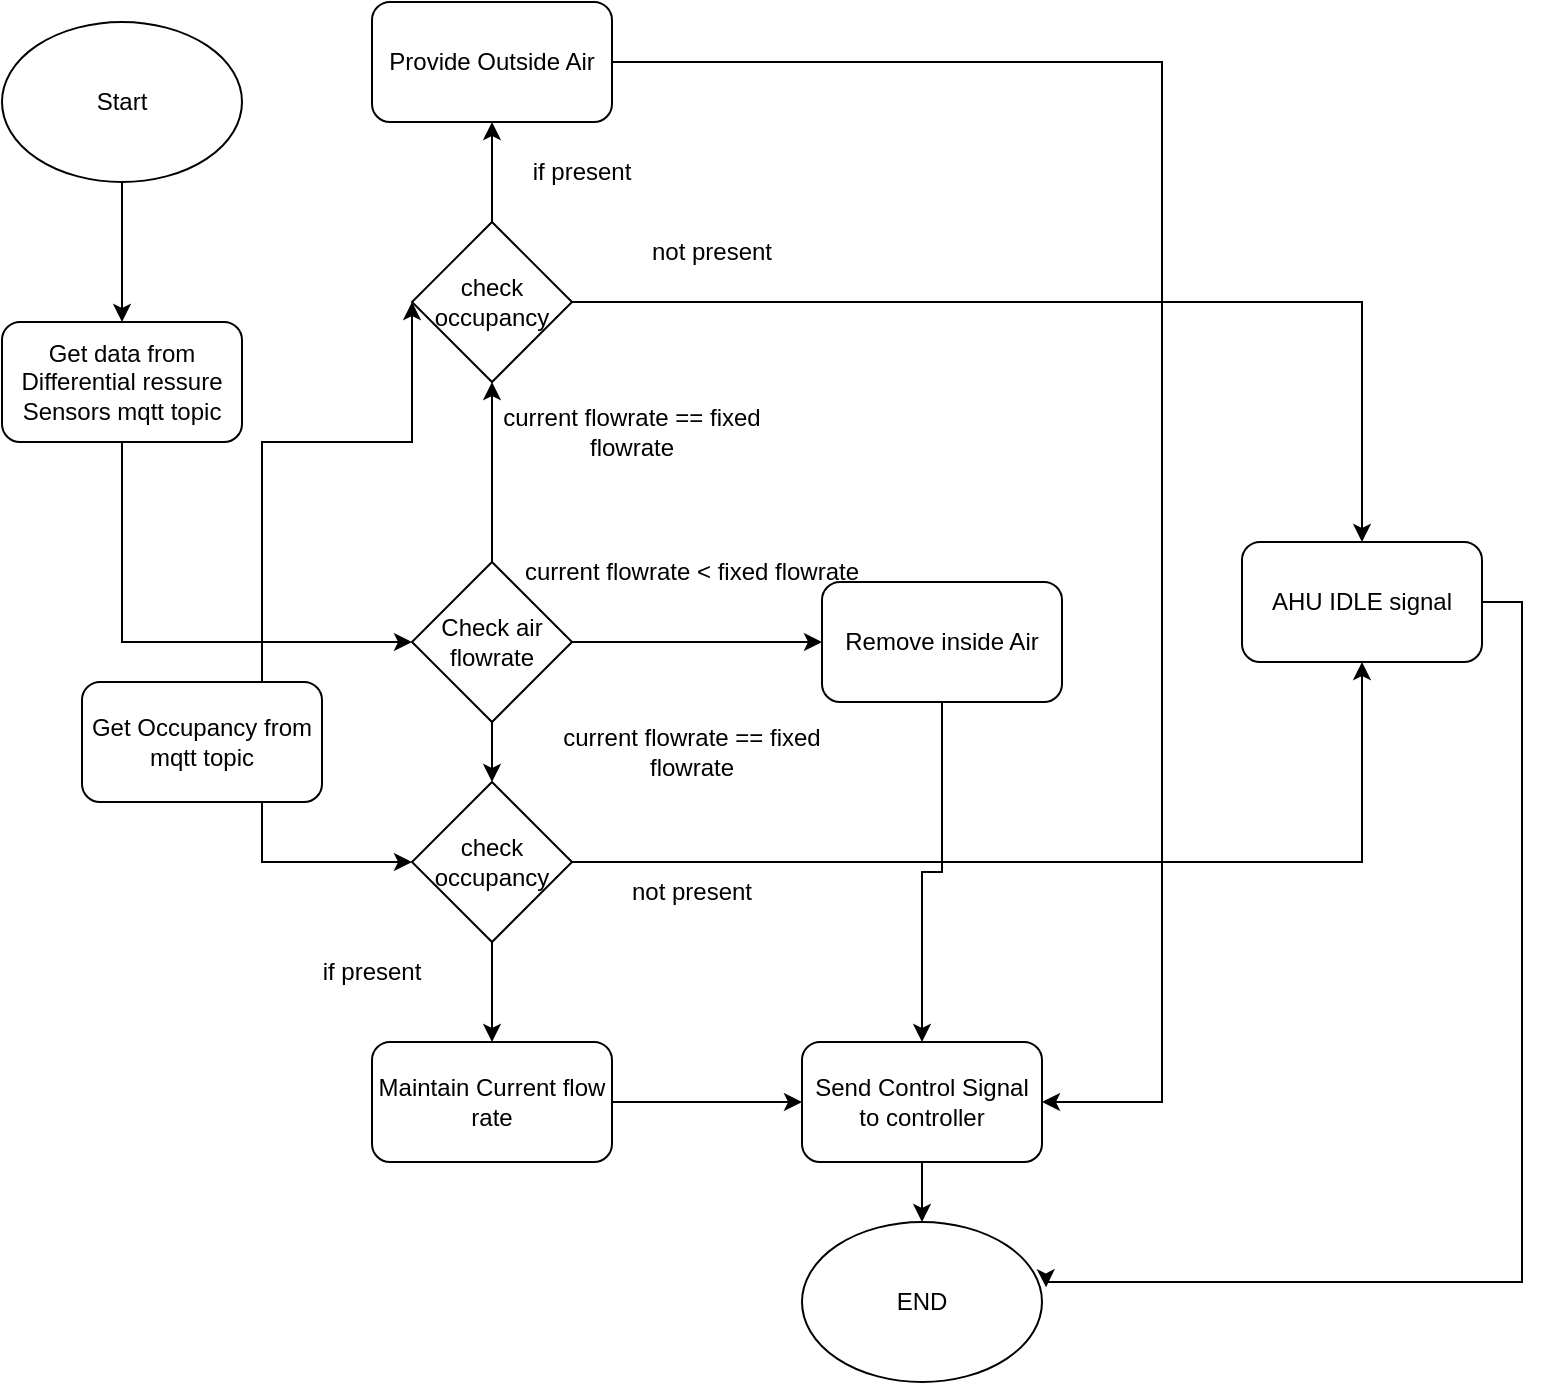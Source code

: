 <mxfile version="20.3.7" type="device"><diagram id="4MPNKWE5kYRkL3y8sSO3" name="Page-1"><mxGraphModel dx="1182" dy="1229" grid="1" gridSize="10" guides="1" tooltips="1" connect="1" arrows="1" fold="1" page="1" pageScale="1" pageWidth="850" pageHeight="1100" math="0" shadow="0"><root><mxCell id="0"/><mxCell id="1" parent="0"/><mxCell id="cqaESys7dk0MoDfA92ZS-3" style="edgeStyle=orthogonalEdgeStyle;rounded=0;orthogonalLoop=1;jettySize=auto;html=1;exitX=0.5;exitY=1;exitDx=0;exitDy=0;" edge="1" parent="1" source="cqaESys7dk0MoDfA92ZS-1" target="cqaESys7dk0MoDfA92ZS-2"><mxGeometry relative="1" as="geometry"/></mxCell><mxCell id="cqaESys7dk0MoDfA92ZS-1" value="Start" style="ellipse;whiteSpace=wrap;html=1;" vertex="1" parent="1"><mxGeometry x="60" y="130" width="120" height="80" as="geometry"/></mxCell><mxCell id="cqaESys7dk0MoDfA92ZS-5" style="edgeStyle=orthogonalEdgeStyle;rounded=0;orthogonalLoop=1;jettySize=auto;html=1;entryX=0;entryY=0.5;entryDx=0;entryDy=0;" edge="1" parent="1" source="cqaESys7dk0MoDfA92ZS-2" target="cqaESys7dk0MoDfA92ZS-4"><mxGeometry relative="1" as="geometry"><Array as="points"><mxPoint x="120" y="440"/></Array></mxGeometry></mxCell><mxCell id="cqaESys7dk0MoDfA92ZS-2" value="Get data from Differential ressure Sensors mqtt topic" style="rounded=1;whiteSpace=wrap;html=1;" vertex="1" parent="1"><mxGeometry x="60" y="280" width="120" height="60" as="geometry"/></mxCell><mxCell id="cqaESys7dk0MoDfA92ZS-18" style="edgeStyle=orthogonalEdgeStyle;rounded=0;orthogonalLoop=1;jettySize=auto;html=1;exitX=0.5;exitY=0;exitDx=0;exitDy=0;entryX=0.5;entryY=1;entryDx=0;entryDy=0;" edge="1" parent="1" source="cqaESys7dk0MoDfA92ZS-4" target="cqaESys7dk0MoDfA92ZS-14"><mxGeometry relative="1" as="geometry"/></mxCell><mxCell id="cqaESys7dk0MoDfA92ZS-20" style="edgeStyle=orthogonalEdgeStyle;rounded=0;orthogonalLoop=1;jettySize=auto;html=1;entryX=0;entryY=0.5;entryDx=0;entryDy=0;" edge="1" parent="1" source="cqaESys7dk0MoDfA92ZS-4" target="cqaESys7dk0MoDfA92ZS-8"><mxGeometry relative="1" as="geometry"/></mxCell><mxCell id="cqaESys7dk0MoDfA92ZS-29" style="edgeStyle=orthogonalEdgeStyle;rounded=0;orthogonalLoop=1;jettySize=auto;html=1;exitX=0.5;exitY=1;exitDx=0;exitDy=0;entryX=0.5;entryY=0;entryDx=0;entryDy=0;" edge="1" parent="1" source="cqaESys7dk0MoDfA92ZS-4" target="cqaESys7dk0MoDfA92ZS-15"><mxGeometry relative="1" as="geometry"/></mxCell><mxCell id="cqaESys7dk0MoDfA92ZS-4" value="Check air flowrate" style="rhombus;whiteSpace=wrap;html=1;" vertex="1" parent="1"><mxGeometry x="265" y="400" width="80" height="80" as="geometry"/></mxCell><mxCell id="cqaESys7dk0MoDfA92ZS-26" style="edgeStyle=orthogonalEdgeStyle;rounded=0;orthogonalLoop=1;jettySize=auto;html=1;entryX=1;entryY=0.5;entryDx=0;entryDy=0;" edge="1" parent="1" source="cqaESys7dk0MoDfA92ZS-6" target="cqaESys7dk0MoDfA92ZS-9"><mxGeometry relative="1" as="geometry"><Array as="points"><mxPoint x="640" y="150"/><mxPoint x="640" y="670"/></Array></mxGeometry></mxCell><mxCell id="cqaESys7dk0MoDfA92ZS-6" value="Provide Outside Air" style="rounded=1;whiteSpace=wrap;html=1;" vertex="1" parent="1"><mxGeometry x="245" y="120" width="120" height="60" as="geometry"/></mxCell><mxCell id="cqaESys7dk0MoDfA92ZS-24" style="edgeStyle=orthogonalEdgeStyle;rounded=0;orthogonalLoop=1;jettySize=auto;html=1;exitX=1;exitY=0.5;exitDx=0;exitDy=0;entryX=0;entryY=0.5;entryDx=0;entryDy=0;" edge="1" parent="1" source="cqaESys7dk0MoDfA92ZS-7" target="cqaESys7dk0MoDfA92ZS-9"><mxGeometry relative="1" as="geometry"/></mxCell><mxCell id="cqaESys7dk0MoDfA92ZS-7" value="Maintain Current flow rate" style="rounded=1;whiteSpace=wrap;html=1;" vertex="1" parent="1"><mxGeometry x="245" y="640" width="120" height="60" as="geometry"/></mxCell><mxCell id="cqaESys7dk0MoDfA92ZS-25" style="edgeStyle=orthogonalEdgeStyle;rounded=0;orthogonalLoop=1;jettySize=auto;html=1;entryX=0.5;entryY=0;entryDx=0;entryDy=0;" edge="1" parent="1" source="cqaESys7dk0MoDfA92ZS-8" target="cqaESys7dk0MoDfA92ZS-9"><mxGeometry relative="1" as="geometry"/></mxCell><mxCell id="cqaESys7dk0MoDfA92ZS-8" value="Remove inside Air" style="rounded=1;whiteSpace=wrap;html=1;" vertex="1" parent="1"><mxGeometry x="470" y="410" width="120" height="60" as="geometry"/></mxCell><mxCell id="cqaESys7dk0MoDfA92ZS-34" style="edgeStyle=orthogonalEdgeStyle;rounded=0;orthogonalLoop=1;jettySize=auto;html=1;exitX=0.5;exitY=1;exitDx=0;exitDy=0;entryX=0.5;entryY=0;entryDx=0;entryDy=0;" edge="1" parent="1" source="cqaESys7dk0MoDfA92ZS-9" target="cqaESys7dk0MoDfA92ZS-10"><mxGeometry relative="1" as="geometry"/></mxCell><mxCell id="cqaESys7dk0MoDfA92ZS-9" value="Send Control Signal to controller" style="rounded=1;whiteSpace=wrap;html=1;" vertex="1" parent="1"><mxGeometry x="460" y="640" width="120" height="60" as="geometry"/></mxCell><mxCell id="cqaESys7dk0MoDfA92ZS-10" value="END" style="ellipse;whiteSpace=wrap;html=1;" vertex="1" parent="1"><mxGeometry x="460" y="730" width="120" height="80" as="geometry"/></mxCell><mxCell id="cqaESys7dk0MoDfA92ZS-16" style="edgeStyle=orthogonalEdgeStyle;rounded=0;orthogonalLoop=1;jettySize=auto;html=1;entryX=0;entryY=0.5;entryDx=0;entryDy=0;" edge="1" parent="1" source="cqaESys7dk0MoDfA92ZS-12" target="cqaESys7dk0MoDfA92ZS-14"><mxGeometry relative="1" as="geometry"><mxPoint x="260" y="340" as="targetPoint"/><Array as="points"><mxPoint x="190" y="340"/><mxPoint x="265" y="340"/></Array></mxGeometry></mxCell><mxCell id="cqaESys7dk0MoDfA92ZS-17" style="edgeStyle=orthogonalEdgeStyle;rounded=0;orthogonalLoop=1;jettySize=auto;html=1;exitX=0.75;exitY=1;exitDx=0;exitDy=0;entryX=0;entryY=0.5;entryDx=0;entryDy=0;" edge="1" parent="1" source="cqaESys7dk0MoDfA92ZS-12" target="cqaESys7dk0MoDfA92ZS-15"><mxGeometry relative="1" as="geometry"/></mxCell><mxCell id="cqaESys7dk0MoDfA92ZS-12" value="Get Occupancy from mqtt topic" style="rounded=1;whiteSpace=wrap;html=1;" vertex="1" parent="1"><mxGeometry x="100" y="460" width="120" height="60" as="geometry"/></mxCell><mxCell id="cqaESys7dk0MoDfA92ZS-19" style="edgeStyle=orthogonalEdgeStyle;rounded=0;orthogonalLoop=1;jettySize=auto;html=1;exitX=0.5;exitY=0;exitDx=0;exitDy=0;entryX=0.5;entryY=1;entryDx=0;entryDy=0;" edge="1" parent="1" source="cqaESys7dk0MoDfA92ZS-14" target="cqaESys7dk0MoDfA92ZS-6"><mxGeometry relative="1" as="geometry"/></mxCell><mxCell id="cqaESys7dk0MoDfA92ZS-32" style="edgeStyle=orthogonalEdgeStyle;rounded=0;orthogonalLoop=1;jettySize=auto;html=1;exitX=1;exitY=0.5;exitDx=0;exitDy=0;entryX=0.5;entryY=0;entryDx=0;entryDy=0;" edge="1" parent="1" source="cqaESys7dk0MoDfA92ZS-14" target="cqaESys7dk0MoDfA92ZS-31"><mxGeometry relative="1" as="geometry"/></mxCell><mxCell id="cqaESys7dk0MoDfA92ZS-14" value="check occupancy" style="rhombus;whiteSpace=wrap;html=1;" vertex="1" parent="1"><mxGeometry x="265" y="230" width="80" height="80" as="geometry"/></mxCell><mxCell id="cqaESys7dk0MoDfA92ZS-23" style="edgeStyle=orthogonalEdgeStyle;rounded=0;orthogonalLoop=1;jettySize=auto;html=1;exitX=0.5;exitY=1;exitDx=0;exitDy=0;entryX=0.5;entryY=0;entryDx=0;entryDy=0;" edge="1" parent="1" source="cqaESys7dk0MoDfA92ZS-15" target="cqaESys7dk0MoDfA92ZS-7"><mxGeometry relative="1" as="geometry"/></mxCell><mxCell id="cqaESys7dk0MoDfA92ZS-33" style="edgeStyle=orthogonalEdgeStyle;rounded=0;orthogonalLoop=1;jettySize=auto;html=1;exitX=1;exitY=0.5;exitDx=0;exitDy=0;entryX=0.5;entryY=1;entryDx=0;entryDy=0;" edge="1" parent="1" source="cqaESys7dk0MoDfA92ZS-15" target="cqaESys7dk0MoDfA92ZS-31"><mxGeometry relative="1" as="geometry"/></mxCell><mxCell id="cqaESys7dk0MoDfA92ZS-15" value="check occupancy" style="rhombus;whiteSpace=wrap;html=1;" vertex="1" parent="1"><mxGeometry x="265" y="510" width="80" height="80" as="geometry"/></mxCell><mxCell id="cqaESys7dk0MoDfA92ZS-27" value="current flowrate &amp;lt; fixed flowrate" style="text;html=1;strokeColor=none;fillColor=none;align=center;verticalAlign=middle;whiteSpace=wrap;rounded=0;" vertex="1" parent="1"><mxGeometry x="320" y="390" width="170" height="30" as="geometry"/></mxCell><mxCell id="cqaESys7dk0MoDfA92ZS-28" value="current flowrate == fixed flowrate" style="text;html=1;strokeColor=none;fillColor=none;align=center;verticalAlign=middle;whiteSpace=wrap;rounded=0;" vertex="1" parent="1"><mxGeometry x="320" y="480" width="170" height="30" as="geometry"/></mxCell><mxCell id="cqaESys7dk0MoDfA92ZS-30" value="current flowrate == fixed flowrate" style="text;html=1;strokeColor=none;fillColor=none;align=center;verticalAlign=middle;whiteSpace=wrap;rounded=0;" vertex="1" parent="1"><mxGeometry x="290" y="320" width="170" height="30" as="geometry"/></mxCell><mxCell id="cqaESys7dk0MoDfA92ZS-35" style="edgeStyle=orthogonalEdgeStyle;rounded=0;orthogonalLoop=1;jettySize=auto;html=1;exitX=1;exitY=0.5;exitDx=0;exitDy=0;entryX=1.017;entryY=0.408;entryDx=0;entryDy=0;entryPerimeter=0;" edge="1" parent="1" source="cqaESys7dk0MoDfA92ZS-31" target="cqaESys7dk0MoDfA92ZS-10"><mxGeometry relative="1" as="geometry"><Array as="points"><mxPoint x="820" y="420"/><mxPoint x="820" y="760"/><mxPoint x="582" y="760"/></Array></mxGeometry></mxCell><mxCell id="cqaESys7dk0MoDfA92ZS-31" value="AHU IDLE signal" style="rounded=1;whiteSpace=wrap;html=1;" vertex="1" parent="1"><mxGeometry x="680" y="390" width="120" height="60" as="geometry"/></mxCell><mxCell id="cqaESys7dk0MoDfA92ZS-36" value="not present" style="text;html=1;strokeColor=none;fillColor=none;align=center;verticalAlign=middle;whiteSpace=wrap;rounded=0;" vertex="1" parent="1"><mxGeometry x="330" y="230" width="170" height="30" as="geometry"/></mxCell><mxCell id="cqaESys7dk0MoDfA92ZS-37" value="not present" style="text;html=1;strokeColor=none;fillColor=none;align=center;verticalAlign=middle;whiteSpace=wrap;rounded=0;" vertex="1" parent="1"><mxGeometry x="320" y="550" width="170" height="30" as="geometry"/></mxCell><mxCell id="cqaESys7dk0MoDfA92ZS-38" value="if present" style="text;html=1;strokeColor=none;fillColor=none;align=center;verticalAlign=middle;whiteSpace=wrap;rounded=0;" vertex="1" parent="1"><mxGeometry x="160" y="590" width="170" height="30" as="geometry"/></mxCell><mxCell id="cqaESys7dk0MoDfA92ZS-39" value="if present" style="text;html=1;strokeColor=none;fillColor=none;align=center;verticalAlign=middle;whiteSpace=wrap;rounded=0;" vertex="1" parent="1"><mxGeometry x="265" y="190" width="170" height="30" as="geometry"/></mxCell></root></mxGraphModel></diagram></mxfile>